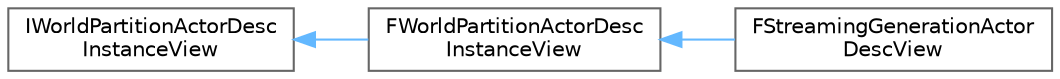 digraph "Graphical Class Hierarchy"
{
 // INTERACTIVE_SVG=YES
 // LATEX_PDF_SIZE
  bgcolor="transparent";
  edge [fontname=Helvetica,fontsize=10,labelfontname=Helvetica,labelfontsize=10];
  node [fontname=Helvetica,fontsize=10,shape=box,height=0.2,width=0.4];
  rankdir="LR";
  Node0 [id="Node000000",label="IWorldPartitionActorDesc\lInstanceView",height=0.2,width=0.4,color="grey40", fillcolor="white", style="filled",URL="$db/dc4/classIWorldPartitionActorDescInstanceView.html",tooltip="Interface for a view on top of an actor descriptor instance, used to cache information that can be di..."];
  Node0 -> Node1 [id="edge5652_Node000000_Node000001",dir="back",color="steelblue1",style="solid",tooltip=" "];
  Node1 [id="Node000001",label="FWorldPartitionActorDesc\lInstanceView",height=0.2,width=0.4,color="grey40", fillcolor="white", style="filled",URL="$de/d69/classFWorldPartitionActorDescInstanceView.html",tooltip="Base class for a view on top of an actor descriptor instance pointer."];
  Node1 -> Node2 [id="edge5653_Node000001_Node000002",dir="back",color="steelblue1",style="solid",tooltip=" "];
  Node2 [id="Node000002",label="FStreamingGenerationActor\lDescView",height=0.2,width=0.4,color="grey40", fillcolor="white", style="filled",URL="$d5/dcb/classFStreamingGenerationActorDescView.html",tooltip=" "];
}
